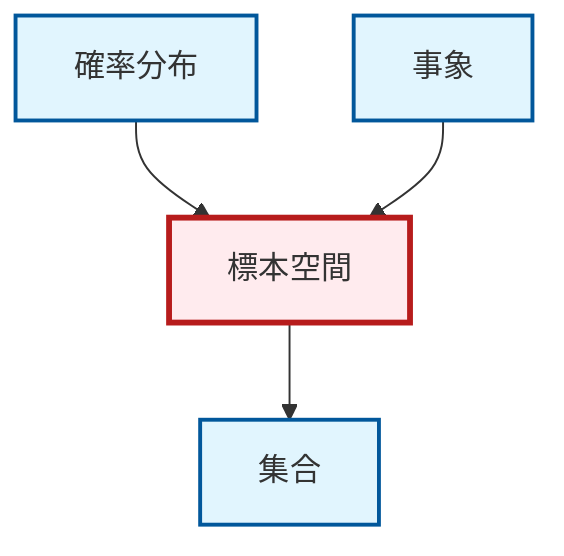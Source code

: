 graph TD
    classDef definition fill:#e1f5fe,stroke:#01579b,stroke-width:2px
    classDef theorem fill:#f3e5f5,stroke:#4a148c,stroke-width:2px
    classDef axiom fill:#fff3e0,stroke:#e65100,stroke-width:2px
    classDef example fill:#e8f5e9,stroke:#1b5e20,stroke-width:2px
    classDef current fill:#ffebee,stroke:#b71c1c,stroke-width:3px
    def-event["事象"]:::definition
    def-sample-space["標本空間"]:::definition
    def-set["集合"]:::definition
    def-probability-distribution["確率分布"]:::definition
    def-probability-distribution --> def-sample-space
    def-sample-space --> def-set
    def-event --> def-sample-space
    class def-sample-space current